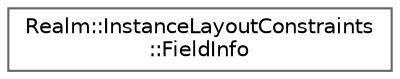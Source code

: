 digraph "Graphical Class Hierarchy"
{
 // LATEX_PDF_SIZE
  bgcolor="transparent";
  edge [fontname=Helvetica,fontsize=10,labelfontname=Helvetica,labelfontsize=10];
  node [fontname=Helvetica,fontsize=10,shape=box,height=0.2,width=0.4];
  rankdir="LR";
  Node0 [id="Node000000",label="Realm::InstanceLayoutConstraints\l::FieldInfo",height=0.2,width=0.4,color="grey40", fillcolor="white", style="filled",URL="$structRealm_1_1InstanceLayoutConstraints_1_1FieldInfo.html",tooltip=" "];
}
